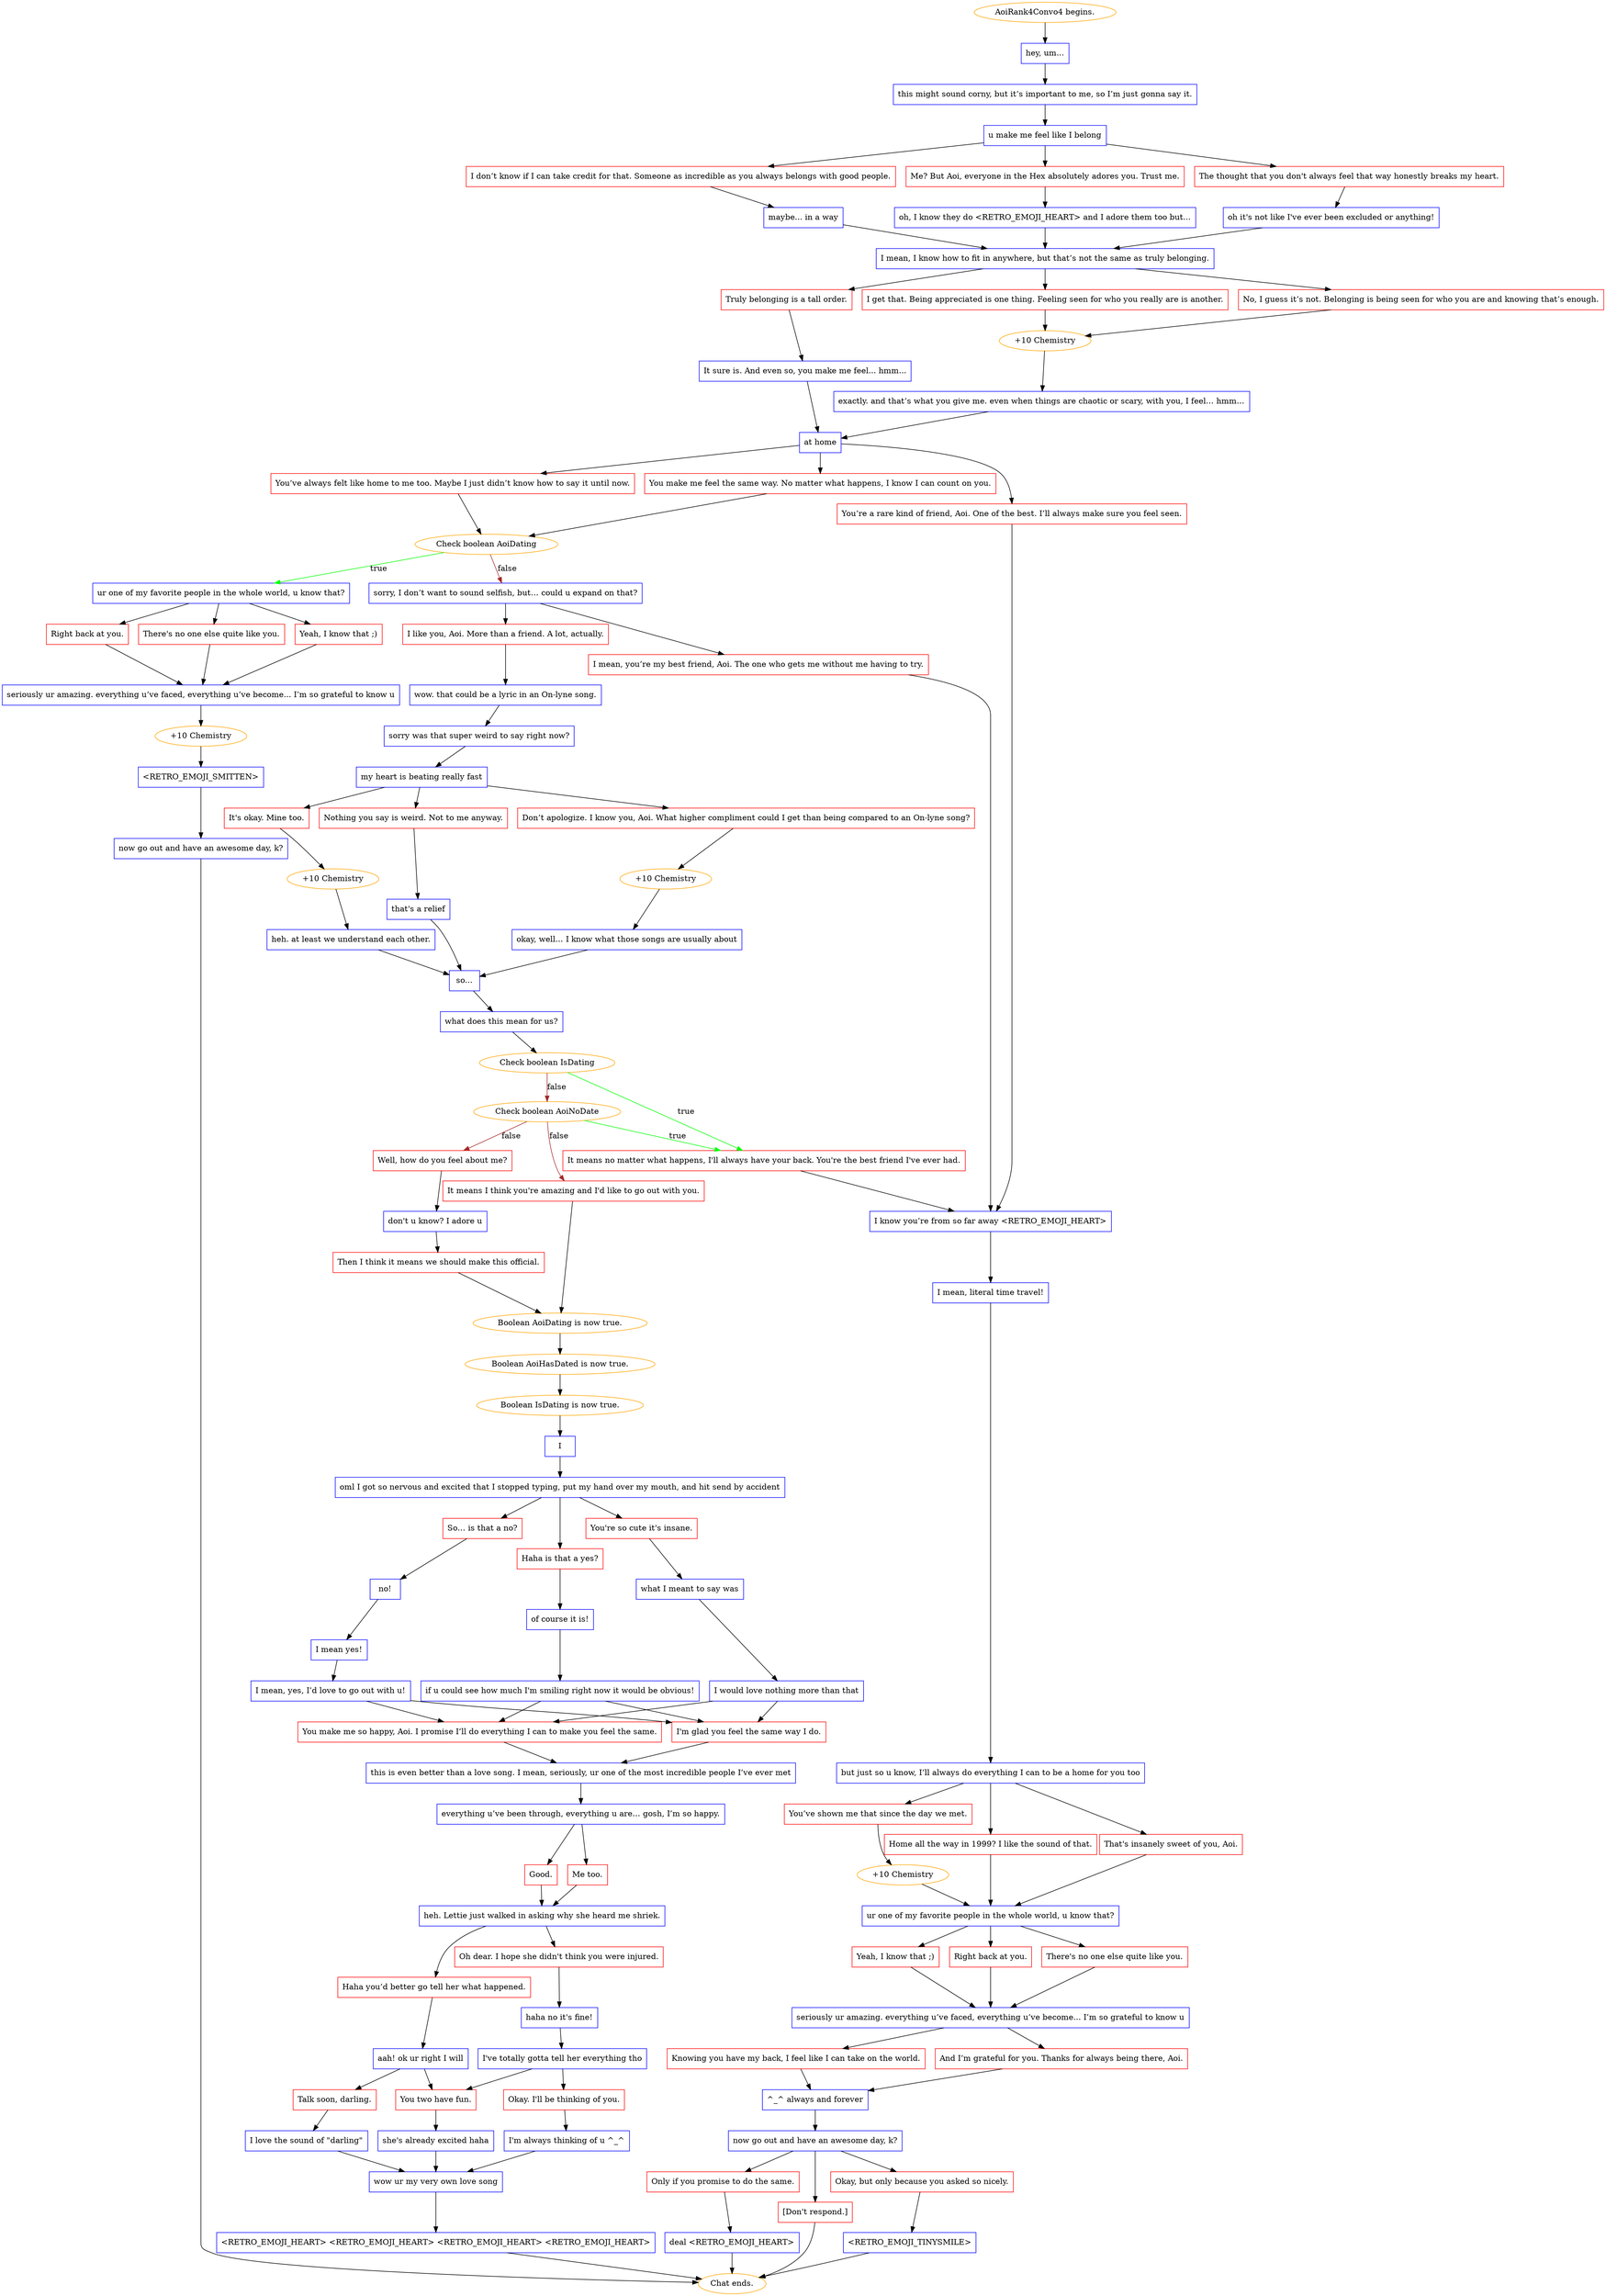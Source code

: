 digraph {
	"AoiRank4Convo4 begins." [color=orange];
		"AoiRank4Convo4 begins." -> j2477336729;
	j2477336729 [label="hey, um...",shape=box,color=blue];
		j2477336729 -> j3913938797;
	j3913938797 [label="this might sound corny, but it’s important to me, so I’m just gonna say it.",shape=box,color=blue];
		j3913938797 -> j873114735;
	j873114735 [label="u make me feel like I belong",shape=box,color=blue];
		j873114735 -> j3546327018;
		j873114735 -> j1756740388;
		j873114735 -> j553770491;
	j3546327018 [label="I don’t know if I can take credit for that. Someone as incredible as you always belongs with good people.",shape=box,color=red];
		j3546327018 -> j1295026389;
	j1756740388 [label="Me? But Aoi, everyone in the Hex absolutely adores you. Trust me.",shape=box,color=red];
		j1756740388 -> j3191968827;
	j553770491 [label="The thought that you don't always feel that way honestly breaks my heart.",shape=box,color=red];
		j553770491 -> j529631450;
	j1295026389 [label="maybe... in a way",shape=box,color=blue];
		j1295026389 -> j898580641;
	j3191968827 [label="oh, I know they do <RETRO_EMOJI_HEART> and I adore them too but...",shape=box,color=blue];
		j3191968827 -> j898580641;
	j529631450 [label="oh it's not like I've ever been excluded or anything!",shape=box,color=blue];
		j529631450 -> j898580641;
	j898580641 [label="I mean, I know how to fit in anywhere, but that’s not the same as truly belonging.",shape=box,color=blue];
		j898580641 -> j3968851440;
		j898580641 -> j260539174;
		j898580641 -> j949879638;
	j3968851440 [label="I get that. Being appreciated is one thing. Feeling seen for who you really are is another.",shape=box,color=red];
		j3968851440 -> j4047285082;
	j260539174 [label="No, I guess it’s not. Belonging is being seen for who you are and knowing that’s enough.",shape=box,color=red];
		j260539174 -> j4047285082;
	j949879638 [label="Truly belonging is a tall order.",shape=box,color=red];
		j949879638 -> j2691809890;
	j4047285082 [label="+10 Chemistry",color=orange];
		j4047285082 -> j2977139336;
	j2691809890 [label="It sure is. And even so, you make me feel... hmm...",shape=box,color=blue];
		j2691809890 -> j1462831026;
	j2977139336 [label="exactly. and that’s what you give me. even when things are chaotic or scary, with you, I feel… hmm…",shape=box,color=blue];
		j2977139336 -> j1462831026;
	j1462831026 [label="at home",shape=box,color=blue];
		j1462831026 -> j2036569490;
		j1462831026 -> j525064770;
		j1462831026 -> j3524508773;
	j2036569490 [label="You’ve always felt like home to me too. Maybe I just didn’t know how to say it until now.",shape=box,color=red];
		j2036569490 -> j1284115511;
	j525064770 [label="You make me feel the same way. No matter what happens, I know I can count on you.",shape=box,color=red];
		j525064770 -> j1284115511;
	j3524508773 [label="You’re a rare kind of friend, Aoi. One of the best. I’ll always make sure you feel seen.",shape=box,color=red];
		j3524508773 -> j4090580907;
	j1284115511 [label="Check boolean AoiDating",color=orange];
		j1284115511 -> j3850528474 [label=true,color=green];
		j1284115511 -> j4258980526 [label=false,color=brown];
	j4090580907 [label="I know you’re from so far away <RETRO_EMOJI_HEART>",shape=box,color=blue];
		j4090580907 -> j1752379053;
	j3850528474 [label="ur one of my favorite people in the whole world, u know that?",shape=box,color=blue];
		j3850528474 -> j721986018;
		j3850528474 -> j2554621878;
		j3850528474 -> j252059923;
	j4258980526 [label="sorry, I don’t want to sound selfish, but… could u expand on that?",shape=box,color=blue];
		j4258980526 -> j3089874730;
		j4258980526 -> j3790210302;
	j1752379053 [label="I mean, literal time travel!",shape=box,color=blue];
		j1752379053 -> j3198149706;
	j721986018 [label="Right back at you.",shape=box,color=red];
		j721986018 -> j2153393559;
	j2554621878 [label="There's no one else quite like you.",shape=box,color=red];
		j2554621878 -> j2153393559;
	j252059923 [label="Yeah, I know that ;)",shape=box,color=red];
		j252059923 -> j2153393559;
	j3089874730 [label="I like you, Aoi. More than a friend. A lot, actually.",shape=box,color=red];
		j3089874730 -> j1000470234;
	j3790210302 [label="I mean, you’re my best friend, Aoi. The one who gets me without me having to try.",shape=box,color=red];
		j3790210302 -> j4090580907;
	j3198149706 [label="but just so u know, I’ll always do everything I can to be a home for you too",shape=box,color=blue];
		j3198149706 -> j2668470745;
		j3198149706 -> j2989854440;
		j3198149706 -> j2787458375;
	j2153393559 [label="seriously ur amazing. everything u’ve faced, everything u’ve become... I’m so grateful to know u",shape=box,color=blue];
		j2153393559 -> j2419009152;
	j1000470234 [label="wow. that could be a lyric in an On-lyne song.",shape=box,color=blue];
		j1000470234 -> j2797727130;
	j2668470745 [label="You’ve shown me that since the day we met.",shape=box,color=red];
		j2668470745 -> j1390599447;
	j2989854440 [label="Home all the way in 1999? I like the sound of that.",shape=box,color=red];
		j2989854440 -> j2178202158;
	j2787458375 [label="That's insanely sweet of you, Aoi.",shape=box,color=red];
		j2787458375 -> j2178202158;
	j2419009152 [label="+10 Chemistry",color=orange];
		j2419009152 -> j1935015677;
	j2797727130 [label="sorry was that super weird to say right now?",shape=box,color=blue];
		j2797727130 -> j249093401;
	j1390599447 [label="+10 Chemistry",color=orange];
		j1390599447 -> j2178202158;
	j2178202158 [label="ur one of my favorite people in the whole world, u know that?",shape=box,color=blue];
		j2178202158 -> j3405803502;
		j2178202158 -> j2794308492;
		j2178202158 -> j4033790713;
	j1935015677 [label="<RETRO_EMOJI_SMITTEN>",shape=box,color=blue];
		j1935015677 -> j1191102902;
	j249093401 [label="my heart is beating really fast",shape=box,color=blue];
		j249093401 -> j104277480;
		j249093401 -> j2045477351;
		j249093401 -> j2667362587;
	j3405803502 [label="Right back at you.",shape=box,color=red];
		j3405803502 -> j1150694765;
	j2794308492 [label="There's no one else quite like you.",shape=box,color=red];
		j2794308492 -> j1150694765;
	j4033790713 [label="Yeah, I know that ;)",shape=box,color=red];
		j4033790713 -> j1150694765;
	j1191102902 [label="now go out and have an awesome day, k?",shape=box,color=blue];
		j1191102902 -> "Chat ends.";
	j104277480 [label="Don’t apologize. I know you, Aoi. What higher compliment could I get than being compared to an On-lyne song?",shape=box,color=red];
		j104277480 -> j2699859267;
	j2045477351 [label="It's okay. Mine too.",shape=box,color=red];
		j2045477351 -> j229668443;
	j2667362587 [label="Nothing you say is weird. Not to me anyway.",shape=box,color=red];
		j2667362587 -> j1870846392;
	j1150694765 [label="seriously ur amazing. everything u’ve faced, everything u’ve become... I’m so grateful to know u",shape=box,color=blue];
		j1150694765 -> j3348495911;
		j1150694765 -> j1112078634;
	"Chat ends." [color=orange];
	j2699859267 [label="+10 Chemistry",color=orange];
		j2699859267 -> j3393264484;
	j229668443 [label="+10 Chemistry",color=orange];
		j229668443 -> j235931085;
	j1870846392 [label="that's a relief",shape=box,color=blue];
		j1870846392 -> j3356029886;
	j3348495911 [label="Knowing you have my back, I feel like I can take on the world.",shape=box,color=red];
		j3348495911 -> j258544188;
	j1112078634 [label="And I’m grateful for you. Thanks for always being there, Aoi.",shape=box,color=red];
		j1112078634 -> j258544188;
	j3393264484 [label="okay, well… I know what those songs are usually about",shape=box,color=blue];
		j3393264484 -> j3356029886;
	j235931085 [label="heh. at least we understand each other.",shape=box,color=blue];
		j235931085 -> j3356029886;
	j3356029886 [label="so...",shape=box,color=blue];
		j3356029886 -> j3978309065;
	j258544188 [label="^_^ always and forever",shape=box,color=blue];
		j258544188 -> j2993576853;
	j3978309065 [label="what does this mean for us?",shape=box,color=blue];
		j3978309065 -> j1551207171;
	j2993576853 [label="now go out and have an awesome day, k?",shape=box,color=blue];
		j2993576853 -> j517303961;
		j2993576853 -> j1483870242;
		j2993576853 -> j2144395856;
	j1551207171 [label="Check boolean IsDating",color=orange];
		j1551207171 -> j2068351277 [label=true,color=green];
		j1551207171 -> j4131435017 [label=false,color=brown];
	j517303961 [label="Okay, but only because you asked so nicely.",shape=box,color=red];
		j517303961 -> j1589091153;
	j1483870242 [label="Only if you promise to do the same.",shape=box,color=red];
		j1483870242 -> j1315345325;
	j2144395856 [label="[Don't respond.]",shape=box,color=red];
		j2144395856 -> "Chat ends.";
	j2068351277 [label="It means no matter what happens, I'll always have your back. You're the best friend I've ever had.",shape=box,color=red];
		j2068351277 -> j4090580907;
	j4131435017 [label="Check boolean AoiNoDate",color=orange];
		j4131435017 -> j2068351277 [label=true,color=green];
		j4131435017 -> j28857158 [label=false,color=brown];
		j4131435017 -> j3510210866 [label=false,color=brown];
	j1589091153 [label="<RETRO_EMOJI_TINYSMILE>",shape=box,color=blue];
		j1589091153 -> "Chat ends.";
	j1315345325 [label="deal <RETRO_EMOJI_HEART>",shape=box,color=blue];
		j1315345325 -> "Chat ends.";
	j28857158 [label="It means I think you're amazing and I'd like to go out with you.",shape=box,color=red];
		j28857158 -> j2866536282;
	j3510210866 [label="Well, how do you feel about me?",shape=box,color=red];
		j3510210866 -> j3428411880;
	j2866536282 [label="Boolean AoiDating is now true.",color=orange];
		j2866536282 -> j1850042508;
	j3428411880 [label="don't u know? I adore u",shape=box,color=blue];
		j3428411880 -> j3685963349;
	j1850042508 [label="Boolean AoiHasDated is now true.",color=orange];
		j1850042508 -> j3667782834;
	j3685963349 [label="Then I think it means we should make this official.",shape=box,color=red];
		j3685963349 -> j2866536282;
	j3667782834 [label="Boolean IsDating is now true.",color=orange];
		j3667782834 -> j581826538;
	j581826538 [label="I",shape=box,color=blue];
		j581826538 -> j1736781170;
	j1736781170 [label="oml I got so nervous and excited that I stopped typing, put my hand over my mouth, and hit send by accident",shape=box,color=blue];
		j1736781170 -> j3607457949;
		j1736781170 -> j2123346966;
		j1736781170 -> j930423035;
	j3607457949 [label="Haha is that a yes?",shape=box,color=red];
		j3607457949 -> j3944513883;
	j2123346966 [label="You're so cute it's insane.",shape=box,color=red];
		j2123346966 -> j2023883490;
	j930423035 [label="So… is that a no?",shape=box,color=red];
		j930423035 -> j656150976;
	j3944513883 [label="of course it is!",shape=box,color=blue];
		j3944513883 -> j2486596374;
	j2023883490 [label="what I meant to say was",shape=box,color=blue];
		j2023883490 -> j1823293470;
	j656150976 [label="no!",shape=box,color=blue];
		j656150976 -> j1199652487;
	j2486596374 [label="if u could see how much I'm smiling right now it would be obvious!",shape=box,color=blue];
		j2486596374 -> j333127431;
		j2486596374 -> j1689171427;
	j1823293470 [label="I would love nothing more than that",shape=box,color=blue];
		j1823293470 -> j333127431;
		j1823293470 -> j1689171427;
	j1199652487 [label="I mean yes!",shape=box,color=blue];
		j1199652487 -> j2159684144;
	j333127431 [label="I'm glad you feel the same way I do.",shape=box,color=red];
		j333127431 -> j206204821;
	j1689171427 [label="You make me so happy, Aoi. I promise I’ll do everything I can to make you feel the same.",shape=box,color=red];
		j1689171427 -> j206204821;
	j2159684144 [label="I mean, yes, I’d love to go out with u!",shape=box,color=blue];
		j2159684144 -> j333127431;
		j2159684144 -> j1689171427;
	j206204821 [label="this is even better than a love song. I mean, seriously, ur one of the most incredible people I’ve ever met",shape=box,color=blue];
		j206204821 -> j2372776288;
	j2372776288 [label="everything u’ve been through, everything u are… gosh, I’m so happy.",shape=box,color=blue];
		j2372776288 -> j3038899103;
		j2372776288 -> j2576081527;
	j3038899103 [label="Good.",shape=box,color=red];
		j3038899103 -> j3143551038;
	j2576081527 [label="Me too.",shape=box,color=red];
		j2576081527 -> j3143551038;
	j3143551038 [label="heh. Lettie just walked in asking why she heard me shriek.",shape=box,color=blue];
		j3143551038 -> j670780771;
		j3143551038 -> j2831617628;
	j670780771 [label="Oh dear. I hope she didn't think you were injured.",shape=box,color=red];
		j670780771 -> j1244191404;
	j2831617628 [label="Haha you’d better go tell her what happened.",shape=box,color=red];
		j2831617628 -> j942008915;
	j1244191404 [label="haha no it's fine!",shape=box,color=blue];
		j1244191404 -> j507234338;
	j942008915 [label="aah! ok ur right I will",shape=box,color=blue];
		j942008915 -> j3015582013;
		j942008915 -> j3532631753;
	j507234338 [label="I've totally gotta tell her everything tho",shape=box,color=blue];
		j507234338 -> j3015582013;
		j507234338 -> j3511844576;
	j3015582013 [label="You two have fun.",shape=box,color=red];
		j3015582013 -> j3785714523;
	j3532631753 [label="Talk soon, darling.",shape=box,color=red];
		j3532631753 -> j1520823817;
	j3511844576 [label="Okay. I'll be thinking of you.",shape=box,color=red];
		j3511844576 -> j122454758;
	j3785714523 [label="she's already excited haha",shape=box,color=blue];
		j3785714523 -> j256862827;
	j1520823817 [label="I love the sound of \"darling\"",shape=box,color=blue];
		j1520823817 -> j256862827;
	j122454758 [label="I'm always thinking of u ^_^",shape=box,color=blue];
		j122454758 -> j256862827;
	j256862827 [label="wow ur my very own love song",shape=box,color=blue];
		j256862827 -> j3055390229;
	j3055390229 [label="<RETRO_EMOJI_HEART> <RETRO_EMOJI_HEART> <RETRO_EMOJI_HEART> <RETRO_EMOJI_HEART>",shape=box,color=blue];
		j3055390229 -> "Chat ends.";
}